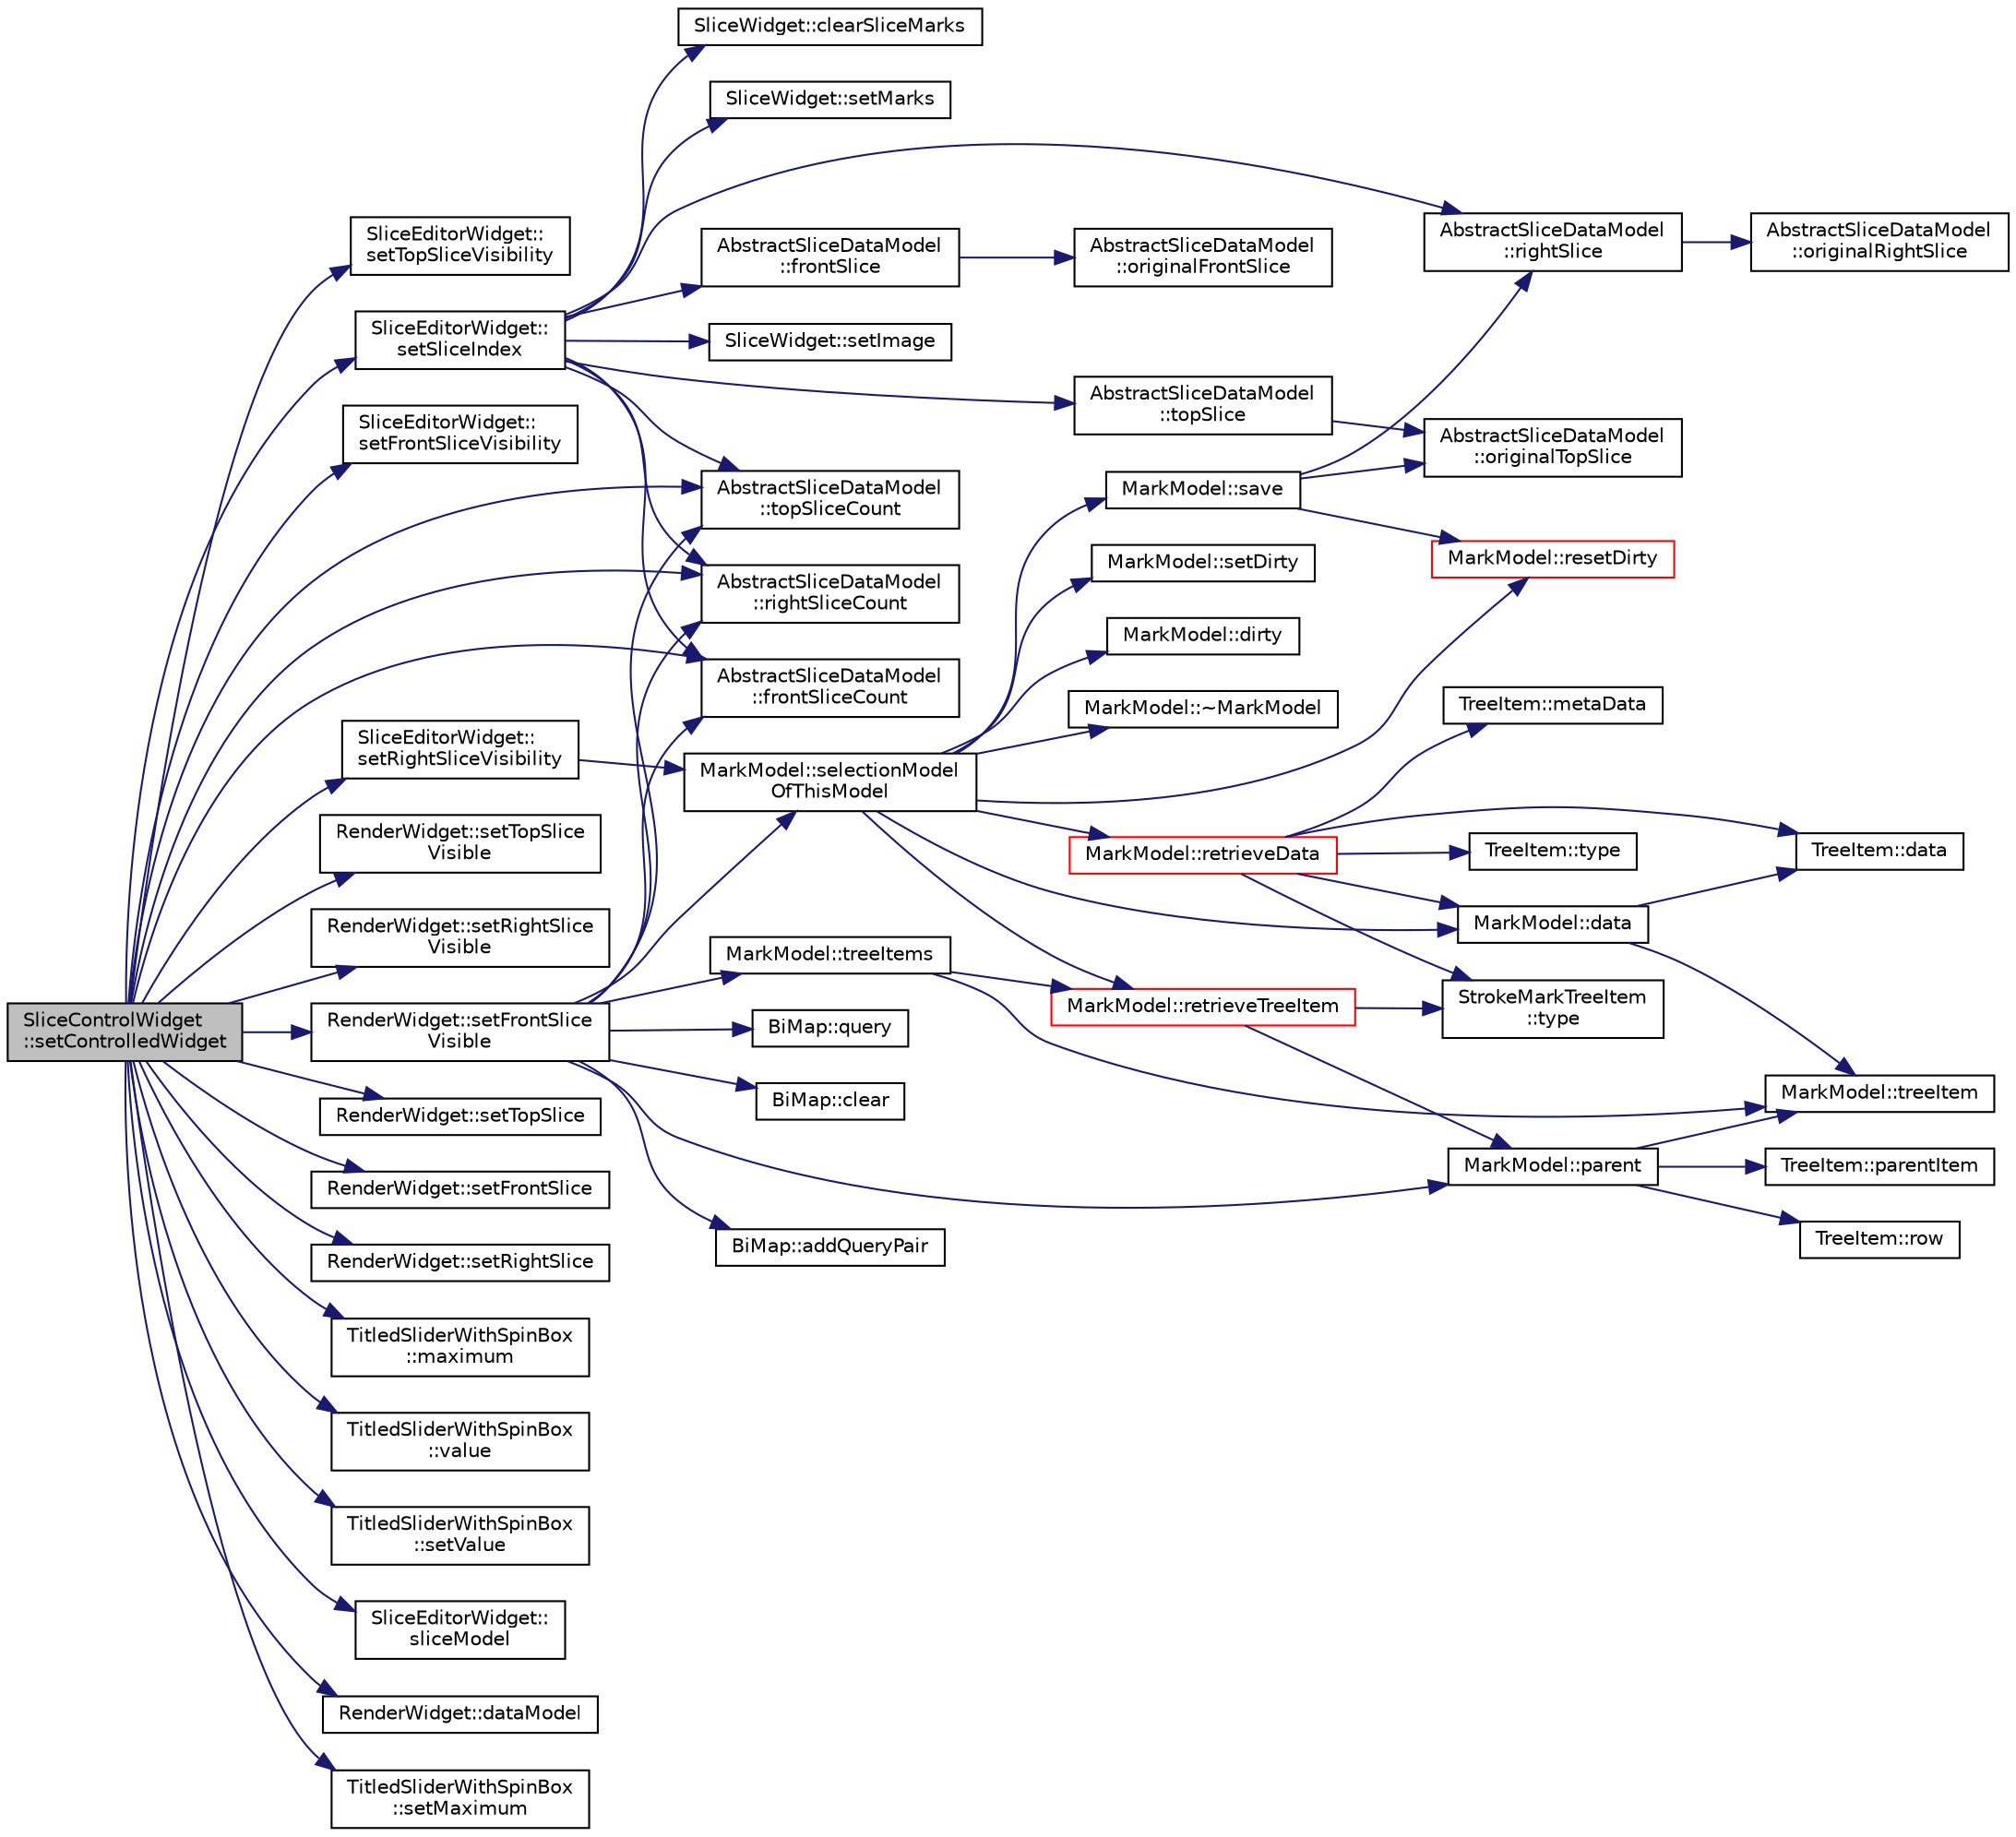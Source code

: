 digraph "SliceControlWidget::setControlledWidget"
{
  edge [fontname="Helvetica",fontsize="10",labelfontname="Helvetica",labelfontsize="10"];
  node [fontname="Helvetica",fontsize="10",shape=record];
  rankdir="LR";
  Node65 [label="SliceControlWidget\l::setControlledWidget",height=0.2,width=0.4,color="black", fillcolor="grey75", style="filled", fontcolor="black"];
  Node65 -> Node66 [color="midnightblue",fontsize="10",style="solid",fontname="Helvetica"];
  Node66 [label="SliceEditorWidget::\lsetTopSliceVisibility",height=0.2,width=0.4,color="black", fillcolor="white", style="filled",URL="$class_slice_editor_widget.html#ae8fb14c730ee22c27cfb8c4ae0bc92b7",tooltip="This is a convenience function to set top slice visibility. "];
  Node65 -> Node67 [color="midnightblue",fontsize="10",style="solid",fontname="Helvetica"];
  Node67 [label="SliceEditorWidget::\lsetRightSliceVisibility",height=0.2,width=0.4,color="black", fillcolor="white", style="filled",URL="$class_slice_editor_widget.html#ad994c2599b8cee4b75614e230b2214e6",tooltip="This is a convenience function to set right slice visibility. "];
  Node67 -> Node68 [color="midnightblue",fontsize="10",style="solid",fontname="Helvetica"];
  Node68 [label="MarkModel::selectionModel\lOfThisModel",height=0.2,width=0.4,color="black", fillcolor="white", style="filled",URL="$class_mark_model.html#ad58bc2e692e3b5a0716e20145d135e50"];
  Node68 -> Node69 [color="midnightblue",fontsize="10",style="solid",fontname="Helvetica"];
  Node69 [label="MarkModel::retrieveData",height=0.2,width=0.4,color="red", fillcolor="white", style="filled",URL="$class_mark_model.html#af319ad9abc81c3b59112d9c8c08f2cab"];
  Node69 -> Node70 [color="midnightblue",fontsize="10",style="solid",fontname="Helvetica"];
  Node70 [label="TreeItem::type",height=0.2,width=0.4,color="black", fillcolor="white", style="filled",URL="$class_tree_item.html#a9040286ba73d1391c19dc548b9a44890"];
  Node69 -> Node71 [color="midnightblue",fontsize="10",style="solid",fontname="Helvetica"];
  Node71 [label="StrokeMarkTreeItem\l::type",height=0.2,width=0.4,color="black", fillcolor="white", style="filled",URL="$class_stroke_mark_tree_item.html#a4800e57b9ff1b73bb0771acea935e02a",tooltip="Returns the information about the tree item. "];
  Node69 -> Node72 [color="midnightblue",fontsize="10",style="solid",fontname="Helvetica"];
  Node72 [label="TreeItem::metaData",height=0.2,width=0.4,color="black", fillcolor="white", style="filled",URL="$class_tree_item.html#aa73223e4db6840bc65a8ed303f9c52b8"];
  Node69 -> Node73 [color="midnightblue",fontsize="10",style="solid",fontname="Helvetica"];
  Node73 [label="TreeItem::data",height=0.2,width=0.4,color="black", fillcolor="white", style="filled",URL="$class_tree_item.html#a3e76d45fd27cc6f9001efc9f1b8effed"];
  Node69 -> Node79 [color="midnightblue",fontsize="10",style="solid",fontname="Helvetica"];
  Node79 [label="MarkModel::data",height=0.2,width=0.4,color="black", fillcolor="white", style="filled",URL="$class_mark_model.html#a3d37fa60a721b230d59e286e4e58b940",tooltip="Reimplemented from QAbstractItemModel::data(const QModelIndex & index,int role) "];
  Node79 -> Node80 [color="midnightblue",fontsize="10",style="solid",fontname="Helvetica"];
  Node80 [label="MarkModel::treeItem",height=0.2,width=0.4,color="black", fillcolor="white", style="filled",URL="$class_mark_model.html#a6c38bcb4d3dee2fa69c4db2c681cf613",tooltip="This is a function to get the internal data structure from index. "];
  Node79 -> Node73 [color="midnightblue",fontsize="10",style="solid",fontname="Helvetica"];
  Node68 -> Node79 [color="midnightblue",fontsize="10",style="solid",fontname="Helvetica"];
  Node68 -> Node81 [color="midnightblue",fontsize="10",style="solid",fontname="Helvetica"];
  Node81 [label="MarkModel::retrieveTreeItem",height=0.2,width=0.4,color="red", fillcolor="white", style="filled",URL="$class_mark_model.html#ac21d495d673ed2238d7c1df17fa844fb",tooltip="This is a helper function for get specified type to items in the parent of . "];
  Node81 -> Node71 [color="midnightblue",fontsize="10",style="solid",fontname="Helvetica"];
  Node81 -> Node82 [color="midnightblue",fontsize="10",style="solid",fontname="Helvetica"];
  Node82 [label="MarkModel::parent",height=0.2,width=0.4,color="black", fillcolor="white", style="filled",URL="$class_mark_model.html#a4345e693ac4a0d5acf44d47b9c6ade5c",tooltip="Reimplemented from QAbstractItemModel::parent(const QModelIndex & index) const. "];
  Node82 -> Node80 [color="midnightblue",fontsize="10",style="solid",fontname="Helvetica"];
  Node82 -> Node83 [color="midnightblue",fontsize="10",style="solid",fontname="Helvetica"];
  Node83 [label="TreeItem::parentItem",height=0.2,width=0.4,color="black", fillcolor="white", style="filled",URL="$class_tree_item.html#aa5c9721176d763d2f038d6d26cab0e5c"];
  Node82 -> Node84 [color="midnightblue",fontsize="10",style="solid",fontname="Helvetica"];
  Node84 [label="TreeItem::row",height=0.2,width=0.4,color="black", fillcolor="white", style="filled",URL="$class_tree_item.html#a91ba04ea12214af828bb198c2b98fa66"];
  Node68 -> Node91 [color="midnightblue",fontsize="10",style="solid",fontname="Helvetica"];
  Node91 [label="MarkModel::save",height=0.2,width=0.4,color="black", fillcolor="white", style="filled",URL="$class_mark_model.html#abe6abbd59c1ea3c302b8cd6951d4c28f",tooltip="Save current marks contained in the mark model. "];
  Node91 -> Node92 [color="midnightblue",fontsize="10",style="solid",fontname="Helvetica"];
  Node92 [label="MarkModel::resetDirty",height=0.2,width=0.4,color="red", fillcolor="white", style="filled",URL="$class_mark_model.html#a9da9d98031656c3b0ebacc02ea33361f",tooltip="Reset the dirty bit. "];
  Node91 -> Node95 [color="midnightblue",fontsize="10",style="solid",fontname="Helvetica"];
  Node95 [label="AbstractSliceDataModel\l::originalTopSlice",height=0.2,width=0.4,color="black", fillcolor="white", style="filled",URL="$class_abstract_slice_data_model.html#a9382ae1b265f17b237eecd803b6fbc46"];
  Node91 -> Node96 [color="midnightblue",fontsize="10",style="solid",fontname="Helvetica"];
  Node96 [label="AbstractSliceDataModel\l::rightSlice",height=0.2,width=0.4,color="black", fillcolor="white", style="filled",URL="$class_abstract_slice_data_model.html#a724dbf0b38f651f87bfdc3e7309086b9"];
  Node96 -> Node97 [color="midnightblue",fontsize="10",style="solid",fontname="Helvetica"];
  Node97 [label="AbstractSliceDataModel\l::originalRightSlice",height=0.2,width=0.4,color="black", fillcolor="white", style="filled",URL="$class_abstract_slice_data_model.html#a202041a129858ec7164c98767609a25f"];
  Node68 -> Node98 [color="midnightblue",fontsize="10",style="solid",fontname="Helvetica"];
  Node98 [label="MarkModel::setDirty",height=0.2,width=0.4,color="black", fillcolor="white", style="filled",URL="$class_mark_model.html#a6e3f1fd96208c92ea67470a1fc952da6",tooltip="Sets dirty bit of the mark model. "];
  Node68 -> Node99 [color="midnightblue",fontsize="10",style="solid",fontname="Helvetica"];
  Node99 [label="MarkModel::dirty",height=0.2,width=0.4,color="black", fillcolor="white", style="filled",URL="$class_mark_model.html#adbcf453ef851df5c37d83972db9971ac",tooltip="Returns the dirty bit of the mark model. "];
  Node68 -> Node92 [color="midnightblue",fontsize="10",style="solid",fontname="Helvetica"];
  Node68 -> Node100 [color="midnightblue",fontsize="10",style="solid",fontname="Helvetica"];
  Node100 [label="MarkModel::~MarkModel",height=0.2,width=0.4,color="black", fillcolor="white", style="filled",URL="$class_mark_model.html#aa6a8455921fa58f501bb4fccaefa6841",tooltip="Destroyes the mark model. "];
  Node65 -> Node101 [color="midnightblue",fontsize="10",style="solid",fontname="Helvetica"];
  Node101 [label="SliceEditorWidget::\lsetFrontSliceVisibility",height=0.2,width=0.4,color="black", fillcolor="white", style="filled",URL="$class_slice_editor_widget.html#a0efb717a625e86a76b802f213f82b188",tooltip="This is a convenience function to set front slice visibility. "];
  Node65 -> Node102 [color="midnightblue",fontsize="10",style="solid",fontname="Helvetica"];
  Node102 [label="SliceEditorWidget::\lsetSliceIndex",height=0.2,width=0.4,color="black", fillcolor="white", style="filled",URL="$class_slice_editor_widget.html#afb096e8090c67da78ccdabf387a54dd3",tooltip="Sets the current slice index given in index for the slice type type. "];
  Node102 -> Node103 [color="midnightblue",fontsize="10",style="solid",fontname="Helvetica"];
  Node103 [label="AbstractSliceDataModel\l::topSliceCount",height=0.2,width=0.4,color="black", fillcolor="white", style="filled",URL="$class_abstract_slice_data_model.html#a6ee771893956663b608ffdfa63a71124"];
  Node102 -> Node104 [color="midnightblue",fontsize="10",style="solid",fontname="Helvetica"];
  Node104 [label="AbstractSliceDataModel\l::topSlice",height=0.2,width=0.4,color="black", fillcolor="white", style="filled",URL="$class_abstract_slice_data_model.html#aa2a7101c7cd8329ec1f3e58fd310f1b5"];
  Node104 -> Node95 [color="midnightblue",fontsize="10",style="solid",fontname="Helvetica"];
  Node102 -> Node105 [color="midnightblue",fontsize="10",style="solid",fontname="Helvetica"];
  Node105 [label="AbstractSliceDataModel\l::rightSliceCount",height=0.2,width=0.4,color="black", fillcolor="white", style="filled",URL="$class_abstract_slice_data_model.html#a19f5168d24a72bd01fa3f38991112770"];
  Node102 -> Node96 [color="midnightblue",fontsize="10",style="solid",fontname="Helvetica"];
  Node102 -> Node106 [color="midnightblue",fontsize="10",style="solid",fontname="Helvetica"];
  Node106 [label="AbstractSliceDataModel\l::frontSliceCount",height=0.2,width=0.4,color="black", fillcolor="white", style="filled",URL="$class_abstract_slice_data_model.html#a7d9de8d5b699740f3a0367afb8502503"];
  Node102 -> Node107 [color="midnightblue",fontsize="10",style="solid",fontname="Helvetica"];
  Node107 [label="AbstractSliceDataModel\l::frontSlice",height=0.2,width=0.4,color="black", fillcolor="white", style="filled",URL="$class_abstract_slice_data_model.html#a0412a083fb02f79248e7a5c801a2c2d6"];
  Node107 -> Node108 [color="midnightblue",fontsize="10",style="solid",fontname="Helvetica"];
  Node108 [label="AbstractSliceDataModel\l::originalFrontSlice",height=0.2,width=0.4,color="black", fillcolor="white", style="filled",URL="$class_abstract_slice_data_model.html#a831d31809663159fedace360001c89c3"];
  Node102 -> Node109 [color="midnightblue",fontsize="10",style="solid",fontname="Helvetica"];
  Node109 [label="SliceWidget::setImage",height=0.2,width=0.4,color="black", fillcolor="white", style="filled",URL="$class_slice_widget.html#a61ae58d37ad2df7e58082d952da2199d"];
  Node102 -> Node110 [color="midnightblue",fontsize="10",style="solid",fontname="Helvetica"];
  Node110 [label="SliceWidget::clearSliceMarks",height=0.2,width=0.4,color="black", fillcolor="white", style="filled",URL="$class_slice_widget.html#ae2ae97073b6a05625cb7dc3a89a3f0df"];
  Node102 -> Node111 [color="midnightblue",fontsize="10",style="solid",fontname="Helvetica"];
  Node111 [label="SliceWidget::setMarks",height=0.2,width=0.4,color="black", fillcolor="white", style="filled",URL="$class_slice_widget.html#ad9a08cbf4e0038e5669ac00964bbe86a"];
  Node65 -> Node112 [color="midnightblue",fontsize="10",style="solid",fontname="Helvetica"];
  Node112 [label="RenderWidget::setTopSlice\lVisible",height=0.2,width=0.4,color="black", fillcolor="white", style="filled",URL="$class_render_widget.html#affb712d77936e6394f77d3969ae03415",tooltip="This property holds the visibility of the top slice when renders data with slice type render..."];
  Node65 -> Node113 [color="midnightblue",fontsize="10",style="solid",fontname="Helvetica"];
  Node113 [label="RenderWidget::setRightSlice\lVisible",height=0.2,width=0.4,color="black", fillcolor="white", style="filled",URL="$class_render_widget.html#af644b979f282b0bf45fa62d27e7dd2c6",tooltip="This property holds the visibility of the right slice when renders data with slice type render..."];
  Node65 -> Node114 [color="midnightblue",fontsize="10",style="solid",fontname="Helvetica"];
  Node114 [label="RenderWidget::setFrontSlice\lVisible",height=0.2,width=0.4,color="black", fillcolor="white", style="filled",URL="$class_render_widget.html#a54d5421db7ae7377116979c9189c9365",tooltip="This property holds the visibility of the front slice when renders data with slice type render..."];
  Node114 -> Node115 [color="midnightblue",fontsize="10",style="solid",fontname="Helvetica"];
  Node115 [label="BiMap::query",height=0.2,width=0.4,color="black", fillcolor="white", style="filled",URL="$class_bi_map.html#a9b106ea1fa76394ad9ed3318327ebd18"];
  Node114 -> Node68 [color="midnightblue",fontsize="10",style="solid",fontname="Helvetica"];
  Node114 -> Node82 [color="midnightblue",fontsize="10",style="solid",fontname="Helvetica"];
  Node114 -> Node116 [color="midnightblue",fontsize="10",style="solid",fontname="Helvetica"];
  Node116 [label="BiMap::clear",height=0.2,width=0.4,color="black", fillcolor="white", style="filled",URL="$class_bi_map.html#acf64200b8669e84f5244883808ae8335"];
  Node114 -> Node103 [color="midnightblue",fontsize="10",style="solid",fontname="Helvetica"];
  Node114 -> Node105 [color="midnightblue",fontsize="10",style="solid",fontname="Helvetica"];
  Node114 -> Node106 [color="midnightblue",fontsize="10",style="solid",fontname="Helvetica"];
  Node114 -> Node117 [color="midnightblue",fontsize="10",style="solid",fontname="Helvetica"];
  Node117 [label="MarkModel::treeItems",height=0.2,width=0.4,color="black", fillcolor="white", style="filled",URL="$class_mark_model.html#abd67a8a42ced49d205fc618bcefbc6ab",tooltip="Returns all tree items according to a given parent index parent and a type. "];
  Node117 -> Node80 [color="midnightblue",fontsize="10",style="solid",fontname="Helvetica"];
  Node117 -> Node81 [color="midnightblue",fontsize="10",style="solid",fontname="Helvetica"];
  Node114 -> Node118 [color="midnightblue",fontsize="10",style="solid",fontname="Helvetica"];
  Node118 [label="BiMap::addQueryPair",height=0.2,width=0.4,color="black", fillcolor="white", style="filled",URL="$class_bi_map.html#a57f716f75beb5a89f9afbdd82593b801"];
  Node65 -> Node119 [color="midnightblue",fontsize="10",style="solid",fontname="Helvetica"];
  Node119 [label="RenderWidget::setTopSlice",height=0.2,width=0.4,color="black", fillcolor="white", style="filled",URL="$class_render_widget.html#a3f7d1ebf1a10d0445abf52240e5edb46"];
  Node65 -> Node120 [color="midnightblue",fontsize="10",style="solid",fontname="Helvetica"];
  Node120 [label="RenderWidget::setFrontSlice",height=0.2,width=0.4,color="black", fillcolor="white", style="filled",URL="$class_render_widget.html#aa51c3a5284b0b7dcd62445eb4df03dab"];
  Node65 -> Node121 [color="midnightblue",fontsize="10",style="solid",fontname="Helvetica"];
  Node121 [label="RenderWidget::setRightSlice",height=0.2,width=0.4,color="black", fillcolor="white", style="filled",URL="$class_render_widget.html#a3631bb18226e9b80bad45722f5b61049"];
  Node65 -> Node122 [color="midnightblue",fontsize="10",style="solid",fontname="Helvetica"];
  Node122 [label="TitledSliderWithSpinBox\l::maximum",height=0.2,width=0.4,color="black", fillcolor="white", style="filled",URL="$class_titled_slider_with_spin_box.html#a7d51b2c5ee7ce7d13a74550eccbe130a"];
  Node65 -> Node123 [color="midnightblue",fontsize="10",style="solid",fontname="Helvetica"];
  Node123 [label="TitledSliderWithSpinBox\l::value",height=0.2,width=0.4,color="black", fillcolor="white", style="filled",URL="$class_titled_slider_with_spin_box.html#aa3fa2be4f1e8c94f839e5b6e1cdfe063"];
  Node65 -> Node124 [color="midnightblue",fontsize="10",style="solid",fontname="Helvetica"];
  Node124 [label="TitledSliderWithSpinBox\l::setValue",height=0.2,width=0.4,color="black", fillcolor="white", style="filled",URL="$class_titled_slider_with_spin_box.html#a857311a6bf9407c79305ac810bb5af3b"];
  Node65 -> Node125 [color="midnightblue",fontsize="10",style="solid",fontname="Helvetica"];
  Node125 [label="SliceEditorWidget::\lsliceModel",height=0.2,width=0.4,color="black", fillcolor="white", style="filled",URL="$class_slice_editor_widget.html#a462f93f51d3898bdcb7c45f60569c15a",tooltip="Returns the top slice model. "];
  Node65 -> Node126 [color="midnightblue",fontsize="10",style="solid",fontname="Helvetica"];
  Node126 [label="RenderWidget::dataModel",height=0.2,width=0.4,color="black", fillcolor="white", style="filled",URL="$class_render_widget.html#a46687e74943516c84ac0ae7064297daa"];
  Node65 -> Node103 [color="midnightblue",fontsize="10",style="solid",fontname="Helvetica"];
  Node65 -> Node105 [color="midnightblue",fontsize="10",style="solid",fontname="Helvetica"];
  Node65 -> Node106 [color="midnightblue",fontsize="10",style="solid",fontname="Helvetica"];
  Node65 -> Node127 [color="midnightblue",fontsize="10",style="solid",fontname="Helvetica"];
  Node127 [label="TitledSliderWithSpinBox\l::setMaximum",height=0.2,width=0.4,color="black", fillcolor="white", style="filled",URL="$class_titled_slider_with_spin_box.html#a7d1b4d2cf29f202af89d400ac7fb8a00"];
}
